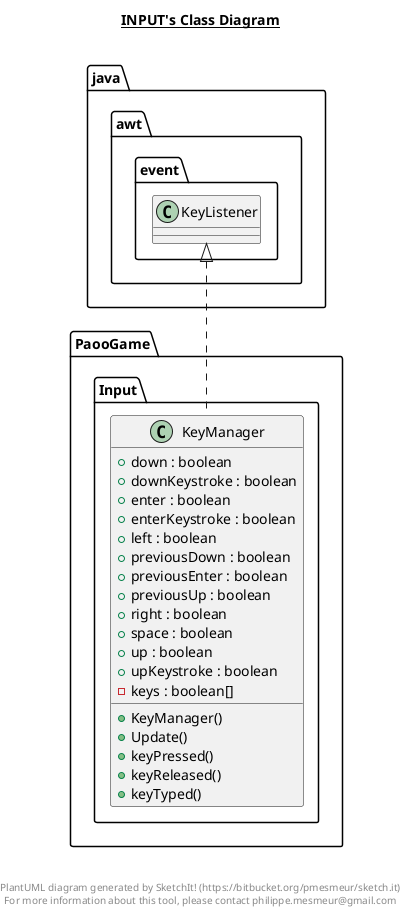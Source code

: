 @startuml

title __INPUT's Class Diagram__\n

  namespace PaooGame {
    namespace Input {
      class PaooGame.Input.KeyManager {
          + down : boolean
          + downKeystroke : boolean
          + enter : boolean
          + enterKeystroke : boolean
          + left : boolean
          + previousDown : boolean
          + previousEnter : boolean
          + previousUp : boolean
          + right : boolean
          + space : boolean
          + up : boolean
          + upKeystroke : boolean
          - keys : boolean[]
          + KeyManager()
          + Update()
          + keyPressed()
          + keyReleased()
          + keyTyped()
      }
    }
  }
  

  PaooGame.Input.KeyManager .up.|> java.awt.event.KeyListener


right footer


PlantUML diagram generated by SketchIt! (https://bitbucket.org/pmesmeur/sketch.it)
For more information about this tool, please contact philippe.mesmeur@gmail.com
endfooter

@enduml

